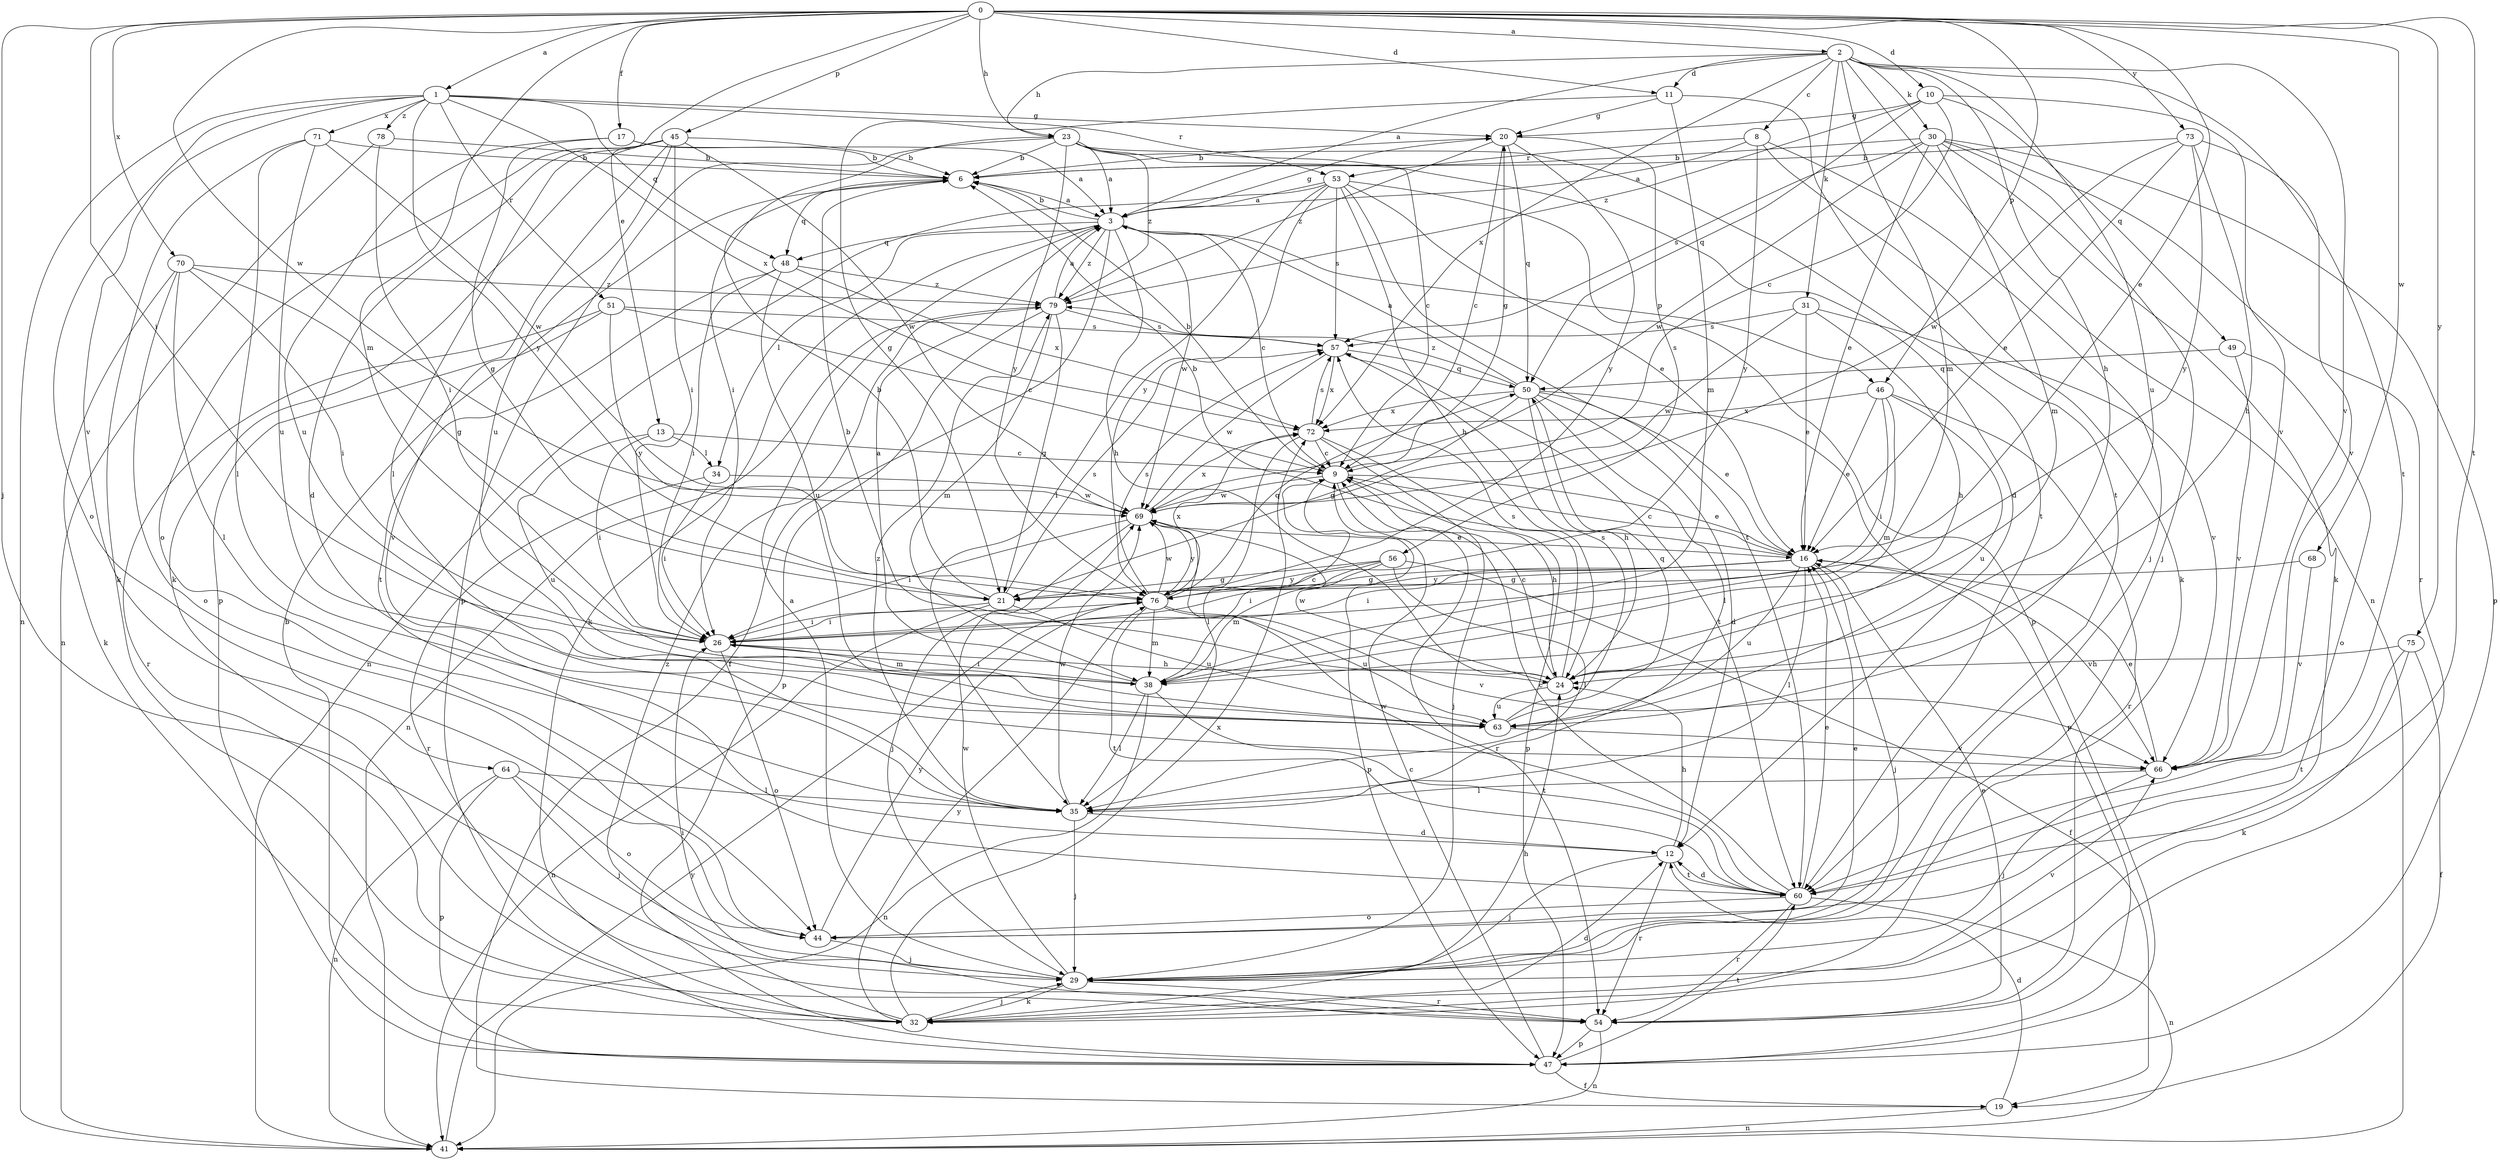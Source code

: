 strict digraph  {
0;
1;
2;
3;
6;
8;
9;
10;
11;
12;
13;
16;
17;
19;
20;
21;
23;
24;
26;
29;
30;
31;
32;
34;
35;
38;
41;
44;
45;
46;
47;
48;
49;
50;
51;
53;
54;
56;
57;
60;
63;
64;
66;
68;
69;
70;
71;
72;
73;
75;
76;
78;
79;
0 -> 1  [label=a];
0 -> 2  [label=a];
0 -> 10  [label=d];
0 -> 11  [label=d];
0 -> 13  [label=e];
0 -> 16  [label=e];
0 -> 17  [label=f];
0 -> 23  [label=h];
0 -> 26  [label=i];
0 -> 29  [label=j];
0 -> 38  [label=m];
0 -> 45  [label=p];
0 -> 46  [label=p];
0 -> 60  [label=t];
0 -> 68  [label=w];
0 -> 69  [label=w];
0 -> 70  [label=x];
0 -> 73  [label=y];
0 -> 75  [label=y];
1 -> 20  [label=g];
1 -> 41  [label=n];
1 -> 44  [label=o];
1 -> 48  [label=q];
1 -> 51  [label=r];
1 -> 53  [label=r];
1 -> 64  [label=v];
1 -> 71  [label=x];
1 -> 72  [label=x];
1 -> 76  [label=y];
1 -> 78  [label=z];
2 -> 3  [label=a];
2 -> 8  [label=c];
2 -> 11  [label=d];
2 -> 23  [label=h];
2 -> 24  [label=h];
2 -> 30  [label=k];
2 -> 31  [label=k];
2 -> 38  [label=m];
2 -> 41  [label=n];
2 -> 60  [label=t];
2 -> 63  [label=u];
2 -> 66  [label=v];
2 -> 72  [label=x];
3 -> 6  [label=b];
3 -> 9  [label=c];
3 -> 19  [label=f];
3 -> 20  [label=g];
3 -> 24  [label=h];
3 -> 32  [label=k];
3 -> 34  [label=l];
3 -> 46  [label=p];
3 -> 48  [label=q];
3 -> 69  [label=w];
3 -> 79  [label=z];
6 -> 3  [label=a];
6 -> 48  [label=q];
8 -> 3  [label=a];
8 -> 29  [label=j];
8 -> 32  [label=k];
8 -> 53  [label=r];
8 -> 76  [label=y];
9 -> 6  [label=b];
9 -> 16  [label=e];
9 -> 20  [label=g];
9 -> 24  [label=h];
9 -> 47  [label=p];
9 -> 54  [label=r];
9 -> 69  [label=w];
10 -> 9  [label=c];
10 -> 20  [label=g];
10 -> 49  [label=q];
10 -> 50  [label=q];
10 -> 66  [label=v];
10 -> 79  [label=z];
11 -> 20  [label=g];
11 -> 21  [label=g];
11 -> 38  [label=m];
11 -> 60  [label=t];
12 -> 24  [label=h];
12 -> 29  [label=j];
12 -> 54  [label=r];
12 -> 60  [label=t];
13 -> 9  [label=c];
13 -> 26  [label=i];
13 -> 34  [label=l];
13 -> 63  [label=u];
16 -> 6  [label=b];
16 -> 9  [label=c];
16 -> 21  [label=g];
16 -> 26  [label=i];
16 -> 29  [label=j];
16 -> 35  [label=l];
16 -> 63  [label=u];
16 -> 66  [label=v];
16 -> 76  [label=y];
17 -> 3  [label=a];
17 -> 6  [label=b];
17 -> 21  [label=g];
17 -> 63  [label=u];
19 -> 12  [label=d];
19 -> 41  [label=n];
20 -> 6  [label=b];
20 -> 9  [label=c];
20 -> 50  [label=q];
20 -> 56  [label=s];
20 -> 76  [label=y];
20 -> 79  [label=z];
21 -> 6  [label=b];
21 -> 26  [label=i];
21 -> 41  [label=n];
21 -> 57  [label=s];
21 -> 63  [label=u];
23 -> 3  [label=a];
23 -> 6  [label=b];
23 -> 9  [label=c];
23 -> 12  [label=d];
23 -> 26  [label=i];
23 -> 47  [label=p];
23 -> 60  [label=t];
23 -> 76  [label=y];
23 -> 79  [label=z];
24 -> 6  [label=b];
24 -> 9  [label=c];
24 -> 57  [label=s];
24 -> 63  [label=u];
24 -> 69  [label=w];
26 -> 24  [label=h];
26 -> 38  [label=m];
26 -> 44  [label=o];
29 -> 3  [label=a];
29 -> 32  [label=k];
29 -> 54  [label=r];
29 -> 66  [label=v];
29 -> 69  [label=w];
30 -> 6  [label=b];
30 -> 16  [label=e];
30 -> 29  [label=j];
30 -> 32  [label=k];
30 -> 38  [label=m];
30 -> 47  [label=p];
30 -> 54  [label=r];
30 -> 57  [label=s];
30 -> 69  [label=w];
31 -> 16  [label=e];
31 -> 24  [label=h];
31 -> 57  [label=s];
31 -> 66  [label=v];
31 -> 69  [label=w];
32 -> 12  [label=d];
32 -> 24  [label=h];
32 -> 29  [label=j];
32 -> 72  [label=x];
32 -> 76  [label=y];
32 -> 79  [label=z];
34 -> 26  [label=i];
34 -> 54  [label=r];
34 -> 69  [label=w];
35 -> 12  [label=d];
35 -> 29  [label=j];
35 -> 69  [label=w];
35 -> 79  [label=z];
38 -> 3  [label=a];
38 -> 9  [label=c];
38 -> 26  [label=i];
38 -> 35  [label=l];
38 -> 41  [label=n];
38 -> 60  [label=t];
41 -> 76  [label=y];
44 -> 16  [label=e];
44 -> 29  [label=j];
44 -> 76  [label=y];
45 -> 6  [label=b];
45 -> 12  [label=d];
45 -> 26  [label=i];
45 -> 32  [label=k];
45 -> 35  [label=l];
45 -> 44  [label=o];
45 -> 47  [label=p];
45 -> 63  [label=u];
45 -> 69  [label=w];
46 -> 16  [label=e];
46 -> 26  [label=i];
46 -> 38  [label=m];
46 -> 54  [label=r];
46 -> 63  [label=u];
46 -> 72  [label=x];
47 -> 6  [label=b];
47 -> 9  [label=c];
47 -> 19  [label=f];
47 -> 60  [label=t];
48 -> 26  [label=i];
48 -> 60  [label=t];
48 -> 63  [label=u];
48 -> 72  [label=x];
48 -> 79  [label=z];
49 -> 44  [label=o];
49 -> 50  [label=q];
49 -> 66  [label=v];
50 -> 3  [label=a];
50 -> 12  [label=d];
50 -> 16  [label=e];
50 -> 21  [label=g];
50 -> 24  [label=h];
50 -> 35  [label=l];
50 -> 47  [label=p];
50 -> 72  [label=x];
50 -> 79  [label=z];
51 -> 9  [label=c];
51 -> 54  [label=r];
51 -> 57  [label=s];
51 -> 66  [label=v];
51 -> 76  [label=y];
53 -> 3  [label=a];
53 -> 16  [label=e];
53 -> 24  [label=h];
53 -> 35  [label=l];
53 -> 41  [label=n];
53 -> 47  [label=p];
53 -> 57  [label=s];
53 -> 60  [label=t];
53 -> 76  [label=y];
54 -> 16  [label=e];
54 -> 26  [label=i];
54 -> 41  [label=n];
54 -> 47  [label=p];
56 -> 19  [label=f];
56 -> 21  [label=g];
56 -> 26  [label=i];
56 -> 35  [label=l];
56 -> 38  [label=m];
56 -> 76  [label=y];
57 -> 50  [label=q];
57 -> 60  [label=t];
57 -> 69  [label=w];
57 -> 72  [label=x];
60 -> 9  [label=c];
60 -> 12  [label=d];
60 -> 16  [label=e];
60 -> 41  [label=n];
60 -> 44  [label=o];
60 -> 54  [label=r];
60 -> 69  [label=w];
63 -> 50  [label=q];
63 -> 57  [label=s];
63 -> 66  [label=v];
64 -> 29  [label=j];
64 -> 35  [label=l];
64 -> 41  [label=n];
64 -> 44  [label=o];
64 -> 47  [label=p];
66 -> 16  [label=e];
66 -> 29  [label=j];
66 -> 35  [label=l];
68 -> 21  [label=g];
68 -> 66  [label=v];
69 -> 16  [label=e];
69 -> 26  [label=i];
69 -> 29  [label=j];
69 -> 72  [label=x];
69 -> 76  [label=y];
70 -> 21  [label=g];
70 -> 26  [label=i];
70 -> 32  [label=k];
70 -> 35  [label=l];
70 -> 44  [label=o];
70 -> 79  [label=z];
71 -> 6  [label=b];
71 -> 32  [label=k];
71 -> 35  [label=l];
71 -> 63  [label=u];
71 -> 69  [label=w];
72 -> 9  [label=c];
72 -> 29  [label=j];
72 -> 35  [label=l];
72 -> 47  [label=p];
72 -> 57  [label=s];
73 -> 6  [label=b];
73 -> 16  [label=e];
73 -> 24  [label=h];
73 -> 66  [label=v];
73 -> 69  [label=w];
73 -> 76  [label=y];
75 -> 19  [label=f];
75 -> 24  [label=h];
75 -> 32  [label=k];
75 -> 60  [label=t];
76 -> 26  [label=i];
76 -> 38  [label=m];
76 -> 50  [label=q];
76 -> 57  [label=s];
76 -> 60  [label=t];
76 -> 63  [label=u];
76 -> 66  [label=v];
76 -> 69  [label=w];
76 -> 72  [label=x];
78 -> 6  [label=b];
78 -> 26  [label=i];
78 -> 41  [label=n];
79 -> 3  [label=a];
79 -> 21  [label=g];
79 -> 38  [label=m];
79 -> 41  [label=n];
79 -> 47  [label=p];
79 -> 57  [label=s];
}
